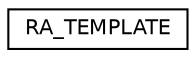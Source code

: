 digraph "Graphical Class Hierarchy"
{
 // LATEX_PDF_SIZE
  edge [fontname="Helvetica",fontsize="10",labelfontname="Helvetica",labelfontsize="10"];
  node [fontname="Helvetica",fontsize="10",shape=record];
  rankdir="LR";
  Node0 [label="RA_TEMPLATE",height=0.2,width=0.4,color="black", fillcolor="white", style="filled",URL="$structRA__TEMPLATE.html",tooltip="eNB template for the Random access information"];
}
